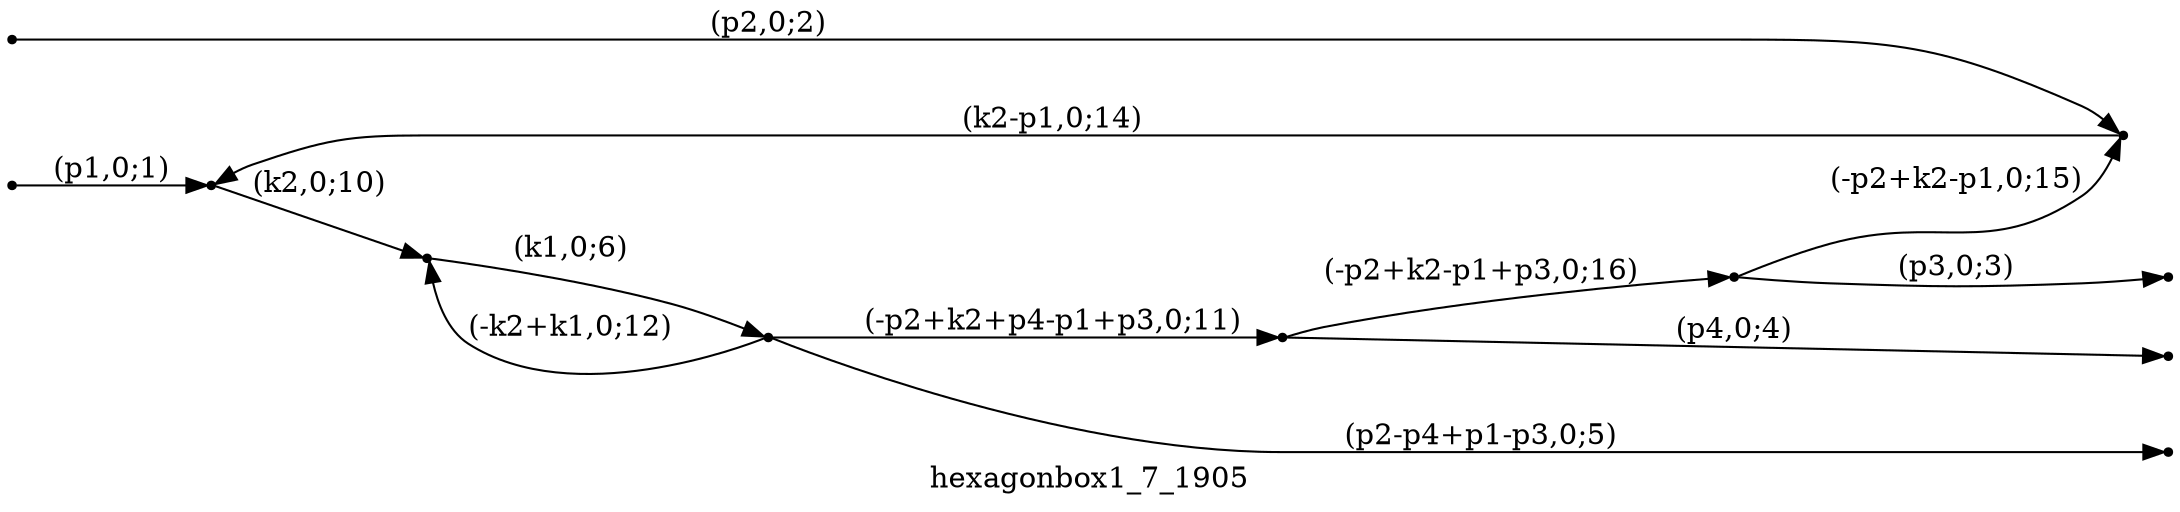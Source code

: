 digraph hexagonbox1_7_1905 {
  label="hexagonbox1_7_1905";
  rankdir="LR";
  subgraph edges {
    -1 -> 4 [label="(p1,0;1)"];
    -2 -> 5 [label="(p2,0;2)"];
    6 -> -3 [label="(p3,0;3)"];
    2 -> -4 [label="(p4,0;4)"];
    3 -> -5 [label="(p2-p4+p1-p3,0;5)"];
    1 -> 3 [label="(k1,0;6)"];
    4 -> 1 [label="(k2,0;10)"];
    3 -> 2 [label="(-p2+k2+p4-p1+p3,0;11)"];
    3 -> 1 [label="(-k2+k1,0;12)"];
    5 -> 4 [label="(k2-p1,0;14)"];
    6 -> 5 [label="(-p2+k2-p1,0;15)"];
    2 -> 6 [label="(-p2+k2-p1+p3,0;16)"];
  }
  subgraph incoming { rank="source"; -1; -2; }
  subgraph outgoing { rank="sink"; -3; -4; -5; }
-5 [shape=point];
-4 [shape=point];
-3 [shape=point];
-2 [shape=point];
-1 [shape=point];
1 [shape=point];
2 [shape=point];
3 [shape=point];
4 [shape=point];
5 [shape=point];
6 [shape=point];
}

